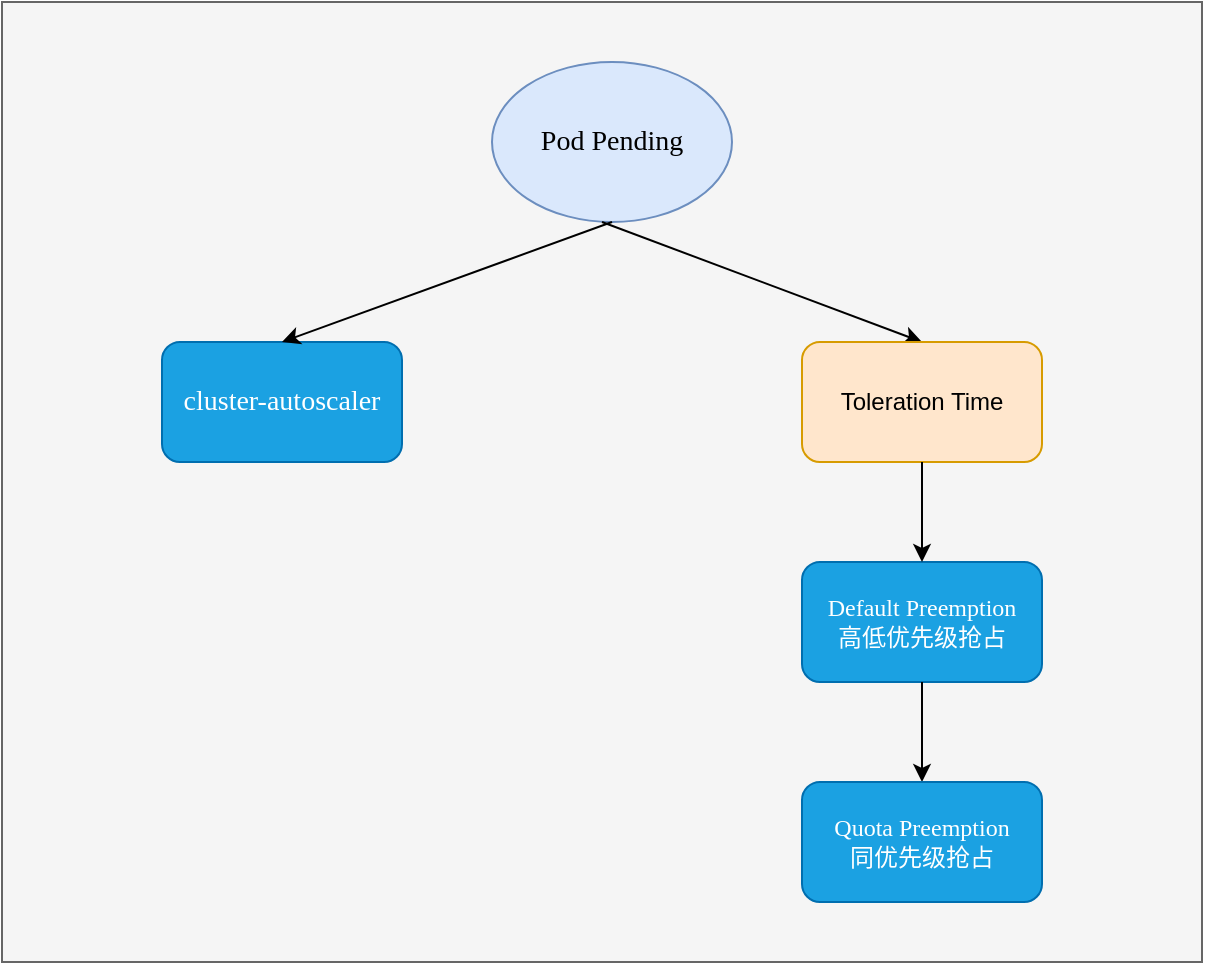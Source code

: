 <mxfile version="20.5.3" type="github">
  <diagram id="w0ViED9BQvQMkY_j-32g" name="Page-1">
    <mxGraphModel dx="1426" dy="800" grid="1" gridSize="10" guides="1" tooltips="1" connect="1" arrows="1" fold="1" page="1" pageScale="1" pageWidth="850" pageHeight="1100" math="0" shadow="0">
      <root>
        <mxCell id="0" />
        <mxCell id="1" parent="0" />
        <mxCell id="fe06MsvzVWbcBStMTvx8-1" value="" style="rounded=0;whiteSpace=wrap;html=1;fillColor=#f5f5f5;fontColor=#333333;strokeColor=#666666;" vertex="1" parent="1">
          <mxGeometry x="120" y="160" width="600" height="480" as="geometry" />
        </mxCell>
        <mxCell id="fe06MsvzVWbcBStMTvx8-2" value="&lt;font style=&quot;font-size: 14px;&quot; face=&quot;Times New Roman&quot;&gt;Pod Pending&lt;/font&gt;" style="ellipse;whiteSpace=wrap;html=1;fillColor=#dae8fc;strokeColor=#6c8ebf;" vertex="1" parent="1">
          <mxGeometry x="365" y="190" width="120" height="80" as="geometry" />
        </mxCell>
        <mxCell id="fe06MsvzVWbcBStMTvx8-3" value="&lt;font face=&quot;Times New Roman&quot; style=&quot;font-size: 14px;&quot;&gt;cluster-autoscaler&lt;/font&gt;" style="rounded=1;whiteSpace=wrap;html=1;fillColor=#1ba1e2;strokeColor=#006EAF;fontColor=#ffffff;" vertex="1" parent="1">
          <mxGeometry x="200" y="330" width="120" height="60" as="geometry" />
        </mxCell>
        <mxCell id="fe06MsvzVWbcBStMTvx8-4" value="" style="endArrow=classic;html=1;rounded=0;fontFamily=Times New Roman;fontSize=14;fontColor=#000000;exitX=0.5;exitY=1;exitDx=0;exitDy=0;entryX=0.5;entryY=0;entryDx=0;entryDy=0;" edge="1" parent="1">
          <mxGeometry width="50" height="50" relative="1" as="geometry">
            <mxPoint x="425" y="270" as="sourcePoint" />
            <mxPoint x="260" y="330" as="targetPoint" />
          </mxGeometry>
        </mxCell>
        <mxCell id="fe06MsvzVWbcBStMTvx8-5" value="" style="endArrow=classic;html=1;rounded=0;fontFamily=Times New Roman;fontSize=14;fontColor=#000000;entryX=0.5;entryY=0;entryDx=0;entryDy=0;entryPerimeter=0;" edge="1" parent="1" target="fe06MsvzVWbcBStMTvx8-9">
          <mxGeometry width="50" height="50" relative="1" as="geometry">
            <mxPoint x="420" y="270" as="sourcePoint" />
            <mxPoint x="580" y="330" as="targetPoint" />
          </mxGeometry>
        </mxCell>
        <mxCell id="fe06MsvzVWbcBStMTvx8-6" value="Default Preemption&lt;br style=&quot;font-size: 12px;&quot;&gt;高低优先级抢占" style="rounded=1;whiteSpace=wrap;html=1;fontFamily=Times New Roman;fontSize=12;fontColor=#ffffff;fillColor=#1ba1e2;strokeColor=#006EAF;" vertex="1" parent="1">
          <mxGeometry x="520" y="440" width="120" height="60" as="geometry" />
        </mxCell>
        <mxCell id="fe06MsvzVWbcBStMTvx8-7" value="" style="endArrow=classic;html=1;rounded=0;fontFamily=Times New Roman;fontSize=14;fontColor=#000000;entryX=0.5;entryY=0;entryDx=0;entryDy=0;" edge="1" parent="1" target="fe06MsvzVWbcBStMTvx8-8">
          <mxGeometry width="50" height="50" relative="1" as="geometry">
            <mxPoint x="580" y="500" as="sourcePoint" />
            <mxPoint x="579.5" y="520" as="targetPoint" />
          </mxGeometry>
        </mxCell>
        <mxCell id="fe06MsvzVWbcBStMTvx8-8" value="Quota Preemption&lt;br style=&quot;font-size: 12px;&quot;&gt;同优先级抢占" style="rounded=1;whiteSpace=wrap;html=1;fontFamily=Times New Roman;fontSize=12;fontColor=#ffffff;fillColor=#1ba1e2;strokeColor=#006EAF;" vertex="1" parent="1">
          <mxGeometry x="520" y="550" width="120" height="60" as="geometry" />
        </mxCell>
        <mxCell id="fe06MsvzVWbcBStMTvx8-9" value="Toleration Time" style="rounded=1;whiteSpace=wrap;html=1;fillColor=#ffe6cc;strokeColor=#d79b00;" vertex="1" parent="1">
          <mxGeometry x="520" y="330" width="120" height="60" as="geometry" />
        </mxCell>
        <mxCell id="fe06MsvzVWbcBStMTvx8-10" value="" style="endArrow=classic;html=1;rounded=0;fontFamily=Times New Roman;fontSize=14;fontColor=#000000;entryX=0.5;entryY=0;entryDx=0;entryDy=0;exitX=0.5;exitY=1;exitDx=0;exitDy=0;" edge="1" parent="1" source="fe06MsvzVWbcBStMTvx8-9" target="fe06MsvzVWbcBStMTvx8-6">
          <mxGeometry width="50" height="50" relative="1" as="geometry">
            <mxPoint x="590" y="510" as="sourcePoint" />
            <mxPoint x="590" y="560" as="targetPoint" />
          </mxGeometry>
        </mxCell>
      </root>
    </mxGraphModel>
  </diagram>
</mxfile>
